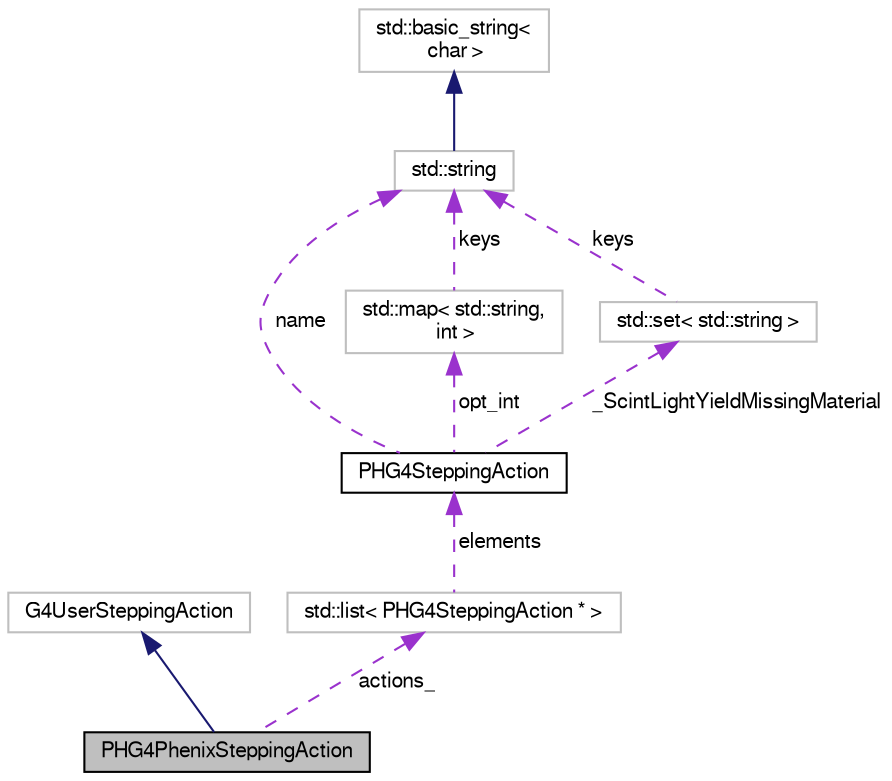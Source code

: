 digraph "PHG4PhenixSteppingAction"
{
  bgcolor="transparent";
  edge [fontname="FreeSans",fontsize="10",labelfontname="FreeSans",labelfontsize="10"];
  node [fontname="FreeSans",fontsize="10",shape=record];
  Node1 [label="PHG4PhenixSteppingAction",height=0.2,width=0.4,color="black", fillcolor="grey75", style="filled" fontcolor="black"];
  Node2 -> Node1 [dir="back",color="midnightblue",fontsize="10",style="solid",fontname="FreeSans"];
  Node2 [label="G4UserSteppingAction",height=0.2,width=0.4,color="grey75"];
  Node3 -> Node1 [dir="back",color="darkorchid3",fontsize="10",style="dashed",label=" actions_" ,fontname="FreeSans"];
  Node3 [label="std::list\< PHG4SteppingAction * \>",height=0.2,width=0.4,color="grey75"];
  Node4 -> Node3 [dir="back",color="darkorchid3",fontsize="10",style="dashed",label=" elements" ,fontname="FreeSans"];
  Node4 [label="PHG4SteppingAction",height=0.2,width=0.4,color="black",URL="$df/d3f/classPHG4SteppingAction.html"];
  Node5 -> Node4 [dir="back",color="darkorchid3",fontsize="10",style="dashed",label=" opt_int" ,fontname="FreeSans"];
  Node5 [label="std::map\< std::string,\l int \>",height=0.2,width=0.4,color="grey75"];
  Node6 -> Node5 [dir="back",color="darkorchid3",fontsize="10",style="dashed",label=" keys" ,fontname="FreeSans"];
  Node6 [label="std::string",height=0.2,width=0.4,color="grey75",tooltip="STL class. "];
  Node7 -> Node6 [dir="back",color="midnightblue",fontsize="10",style="solid",fontname="FreeSans"];
  Node7 [label="std::basic_string\<\l char \>",height=0.2,width=0.4,color="grey75",tooltip="STL class. "];
  Node8 -> Node4 [dir="back",color="darkorchid3",fontsize="10",style="dashed",label=" _ScintLightYieldMissingMaterial" ,fontname="FreeSans"];
  Node8 [label="std::set\< std::string \>",height=0.2,width=0.4,color="grey75"];
  Node6 -> Node8 [dir="back",color="darkorchid3",fontsize="10",style="dashed",label=" keys" ,fontname="FreeSans"];
  Node6 -> Node4 [dir="back",color="darkorchid3",fontsize="10",style="dashed",label=" name" ,fontname="FreeSans"];
}
